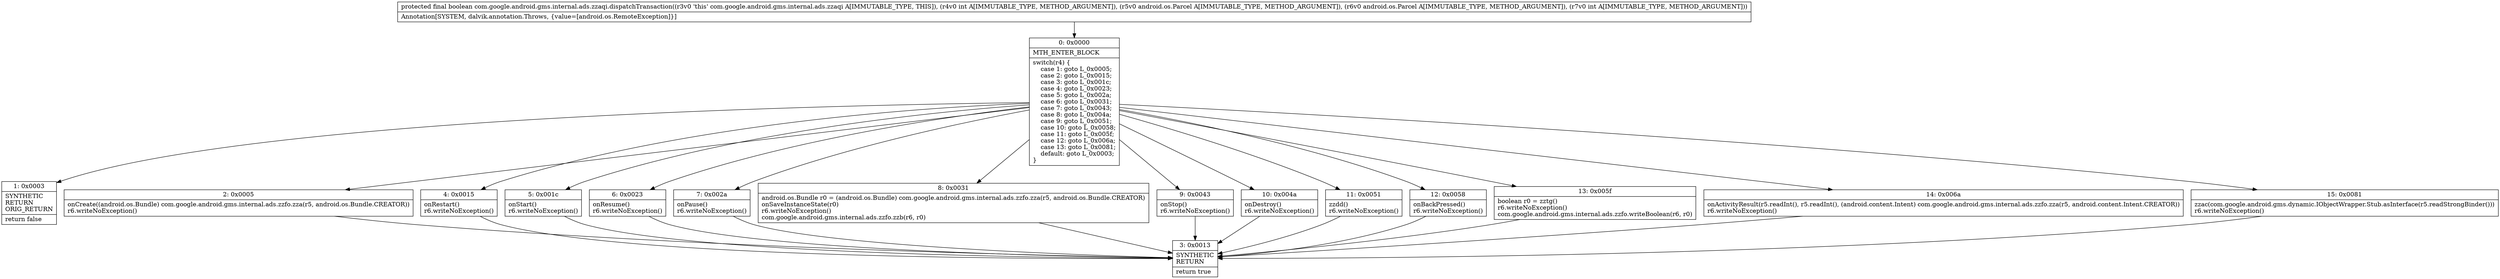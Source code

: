 digraph "CFG forcom.google.android.gms.internal.ads.zzaqi.dispatchTransaction(ILandroid\/os\/Parcel;Landroid\/os\/Parcel;I)Z" {
Node_0 [shape=record,label="{0\:\ 0x0000|MTH_ENTER_BLOCK\l|switch(r4) \{\l    case 1: goto L_0x0005;\l    case 2: goto L_0x0015;\l    case 3: goto L_0x001c;\l    case 4: goto L_0x0023;\l    case 5: goto L_0x002a;\l    case 6: goto L_0x0031;\l    case 7: goto L_0x0043;\l    case 8: goto L_0x004a;\l    case 9: goto L_0x0051;\l    case 10: goto L_0x0058;\l    case 11: goto L_0x005f;\l    case 12: goto L_0x006a;\l    case 13: goto L_0x0081;\l    default: goto L_0x0003;\l\}\l}"];
Node_1 [shape=record,label="{1\:\ 0x0003|SYNTHETIC\lRETURN\lORIG_RETURN\l|return false\l}"];
Node_2 [shape=record,label="{2\:\ 0x0005|onCreate((android.os.Bundle) com.google.android.gms.internal.ads.zzfo.zza(r5, android.os.Bundle.CREATOR))\lr6.writeNoException()\l}"];
Node_3 [shape=record,label="{3\:\ 0x0013|SYNTHETIC\lRETURN\l|return true\l}"];
Node_4 [shape=record,label="{4\:\ 0x0015|onRestart()\lr6.writeNoException()\l}"];
Node_5 [shape=record,label="{5\:\ 0x001c|onStart()\lr6.writeNoException()\l}"];
Node_6 [shape=record,label="{6\:\ 0x0023|onResume()\lr6.writeNoException()\l}"];
Node_7 [shape=record,label="{7\:\ 0x002a|onPause()\lr6.writeNoException()\l}"];
Node_8 [shape=record,label="{8\:\ 0x0031|android.os.Bundle r0 = (android.os.Bundle) com.google.android.gms.internal.ads.zzfo.zza(r5, android.os.Bundle.CREATOR)\lonSaveInstanceState(r0)\lr6.writeNoException()\lcom.google.android.gms.internal.ads.zzfo.zzb(r6, r0)\l}"];
Node_9 [shape=record,label="{9\:\ 0x0043|onStop()\lr6.writeNoException()\l}"];
Node_10 [shape=record,label="{10\:\ 0x004a|onDestroy()\lr6.writeNoException()\l}"];
Node_11 [shape=record,label="{11\:\ 0x0051|zzdd()\lr6.writeNoException()\l}"];
Node_12 [shape=record,label="{12\:\ 0x0058|onBackPressed()\lr6.writeNoException()\l}"];
Node_13 [shape=record,label="{13\:\ 0x005f|boolean r0 = zztg()\lr6.writeNoException()\lcom.google.android.gms.internal.ads.zzfo.writeBoolean(r6, r0)\l}"];
Node_14 [shape=record,label="{14\:\ 0x006a|onActivityResult(r5.readInt(), r5.readInt(), (android.content.Intent) com.google.android.gms.internal.ads.zzfo.zza(r5, android.content.Intent.CREATOR))\lr6.writeNoException()\l}"];
Node_15 [shape=record,label="{15\:\ 0x0081|zzac(com.google.android.gms.dynamic.IObjectWrapper.Stub.asInterface(r5.readStrongBinder()))\lr6.writeNoException()\l}"];
MethodNode[shape=record,label="{protected final boolean com.google.android.gms.internal.ads.zzaqi.dispatchTransaction((r3v0 'this' com.google.android.gms.internal.ads.zzaqi A[IMMUTABLE_TYPE, THIS]), (r4v0 int A[IMMUTABLE_TYPE, METHOD_ARGUMENT]), (r5v0 android.os.Parcel A[IMMUTABLE_TYPE, METHOD_ARGUMENT]), (r6v0 android.os.Parcel A[IMMUTABLE_TYPE, METHOD_ARGUMENT]), (r7v0 int A[IMMUTABLE_TYPE, METHOD_ARGUMENT]))  | Annotation[SYSTEM, dalvik.annotation.Throws, \{value=[android.os.RemoteException]\}]\l}"];
MethodNode -> Node_0;
Node_0 -> Node_1;
Node_0 -> Node_2;
Node_0 -> Node_4;
Node_0 -> Node_5;
Node_0 -> Node_6;
Node_0 -> Node_7;
Node_0 -> Node_8;
Node_0 -> Node_9;
Node_0 -> Node_10;
Node_0 -> Node_11;
Node_0 -> Node_12;
Node_0 -> Node_13;
Node_0 -> Node_14;
Node_0 -> Node_15;
Node_2 -> Node_3;
Node_4 -> Node_3;
Node_5 -> Node_3;
Node_6 -> Node_3;
Node_7 -> Node_3;
Node_8 -> Node_3;
Node_9 -> Node_3;
Node_10 -> Node_3;
Node_11 -> Node_3;
Node_12 -> Node_3;
Node_13 -> Node_3;
Node_14 -> Node_3;
Node_15 -> Node_3;
}

